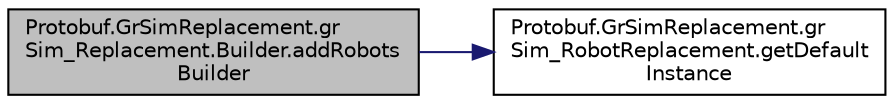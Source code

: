 digraph "Protobuf.GrSimReplacement.grSim_Replacement.Builder.addRobotsBuilder"
{
 // INTERACTIVE_SVG=YES
  edge [fontname="Helvetica",fontsize="10",labelfontname="Helvetica",labelfontsize="10"];
  node [fontname="Helvetica",fontsize="10",shape=record];
  rankdir="LR";
  Node1 [label="Protobuf.GrSimReplacement.gr\lSim_Replacement.Builder.addRobots\lBuilder",height=0.2,width=0.4,color="black", fillcolor="grey75", style="filled", fontcolor="black"];
  Node1 -> Node2 [color="midnightblue",fontsize="10",style="solid",fontname="Helvetica"];
  Node2 [label="Protobuf.GrSimReplacement.gr\lSim_RobotReplacement.getDefault\lInstance",height=0.2,width=0.4,color="black", fillcolor="white", style="filled",URL="$d9/d25/class_protobuf_1_1_gr_sim_replacement_1_1gr_sim___robot_replacement.html#a13ba016be06c05ba2273379b6e50e48c"];
}
